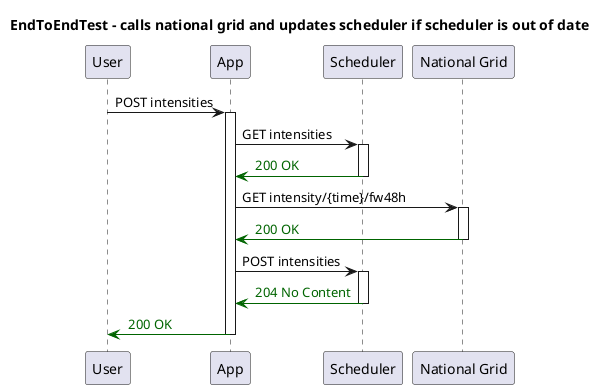 @startuml
title EndToEndTest - calls national grid and updates scheduler if scheduler is out of date
participant "User"
participant "App"
participant "Scheduler"
participant "National Grid"
"User" -> "App": POST intensities
activate "App"
"App" -> "Scheduler": GET intensities
activate "Scheduler"

"Scheduler" -[#DarkGreen]> "App": <color:DarkGreen> 200 OK
deactivate "Scheduler"
"App" -> "National Grid": GET intensity/{time}/fw48h
activate "National Grid"

"National Grid" -[#DarkGreen]> "App": <color:DarkGreen> 200 OK
deactivate "National Grid"
"App" -> "Scheduler": POST intensities
activate "Scheduler"

"Scheduler" -[#DarkGreen]> "App": <color:DarkGreen> 204 No Content
deactivate "Scheduler"
"App" -[#DarkGreen]> "User": <color:DarkGreen> 200 OK
deactivate "App"
@enduml